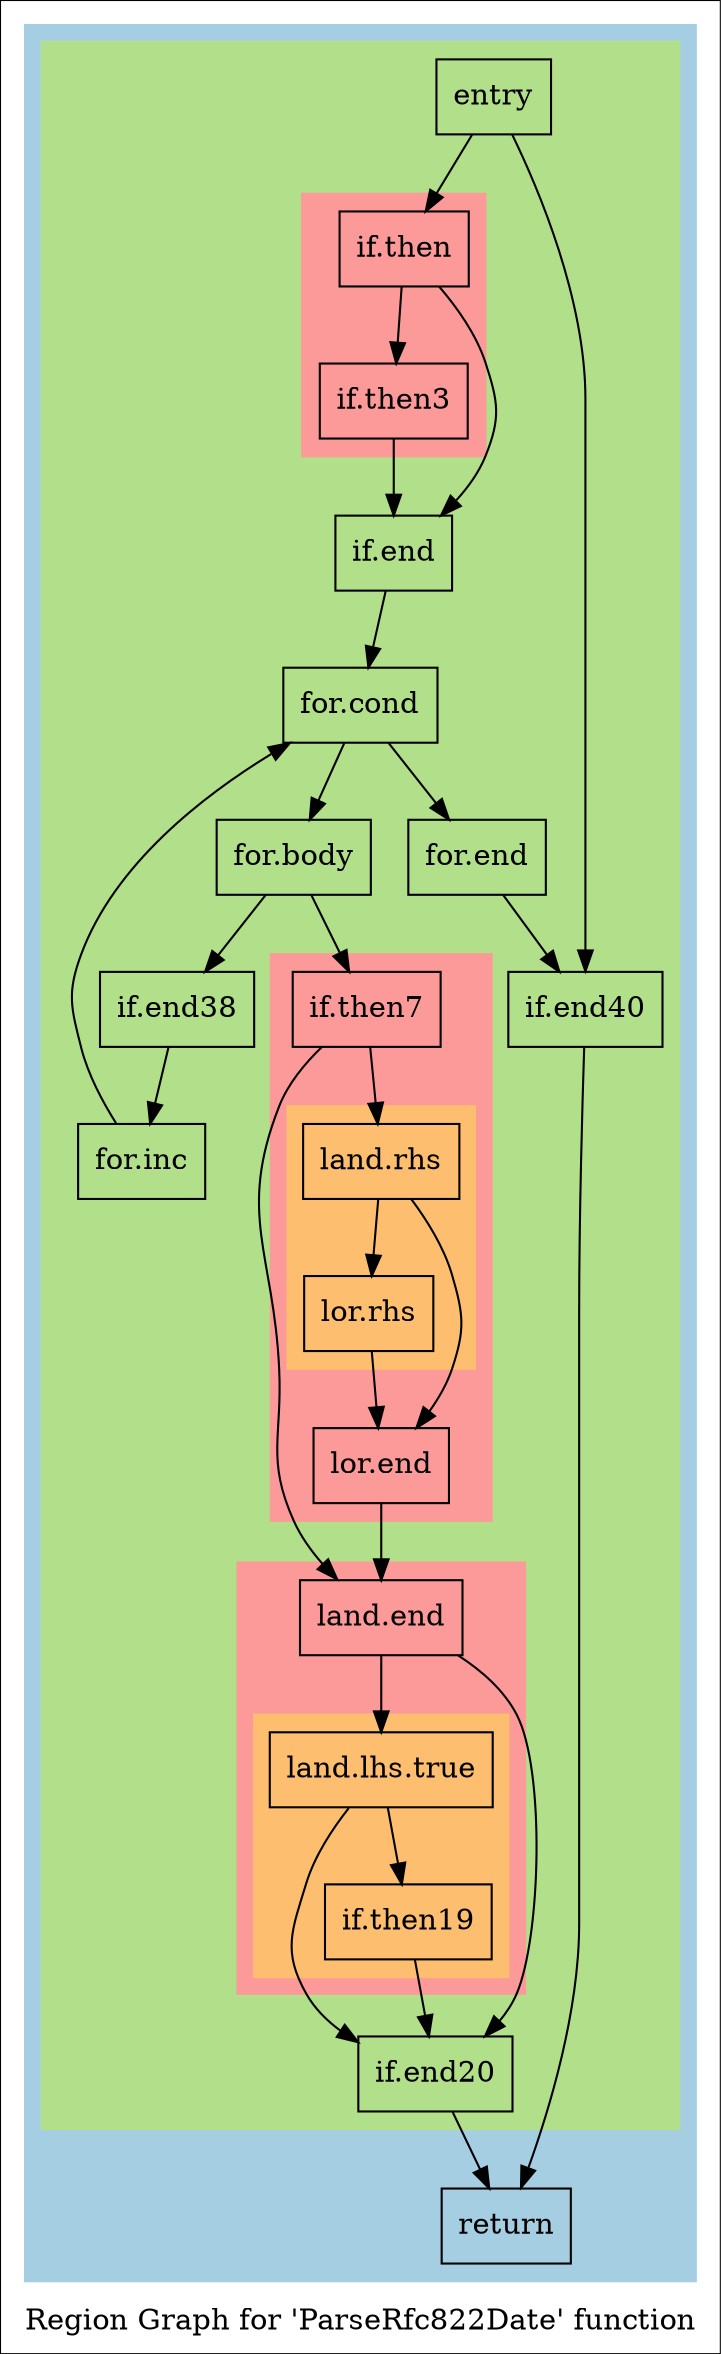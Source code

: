 digraph "Region Graph for 'ParseRfc822Date' function" {
	label="Region Graph for 'ParseRfc822Date' function";

	Node0x9b0100 [shape=record,label="{entry}"];
	Node0x9b0100 -> Node0x9b3f50;
	Node0x9b0100 -> Node0xa0c4e0;
	Node0x9b3f50 [shape=record,label="{if.then}"];
	Node0x9b3f50 -> Node0x9a1cc0;
	Node0x9b3f50 -> Node0x9fd550;
	Node0x9a1cc0 [shape=record,label="{if.then3}"];
	Node0x9a1cc0 -> Node0x9fd550;
	Node0x9fd550 [shape=record,label="{if.end}"];
	Node0x9fd550 -> Node0x9b07f0;
	Node0x9b07f0 [shape=record,label="{for.cond}"];
	Node0x9b07f0 -> Node0x9f27d0;
	Node0x9b07f0 -> Node0x99c0a0;
	Node0x9f27d0 [shape=record,label="{for.body}"];
	Node0x9f27d0 -> Node0x9fd790;
	Node0x9f27d0 -> Node0xa28000;
	Node0x9fd790 [shape=record,label="{if.end38}"];
	Node0x9fd790 -> Node0xa29310;
	Node0xa29310 [shape=record,label="{for.inc}"];
	Node0xa29310 -> Node0x9b07f0;
	Node0xa28000 [shape=record,label="{if.then7}"];
	Node0xa28000 -> Node0x9d7010;
	Node0xa28000 -> Node0x9995c0;
	Node0x9d7010 [shape=record,label="{land.rhs}"];
	Node0x9d7010 -> Node0xa1c2d0;
	Node0x9d7010 -> Node0xa23b10;
	Node0xa1c2d0 [shape=record,label="{lor.end}"];
	Node0xa1c2d0 -> Node0x9995c0;
	Node0x9995c0 [shape=record,label="{land.end}"];
	Node0x9995c0 -> Node0xa15630;
	Node0x9995c0 -> Node0x9d64e0;
	Node0xa15630 [shape=record,label="{land.lhs.true}"];
	Node0xa15630 -> Node0x997500;
	Node0xa15630 -> Node0x9d64e0;
	Node0x997500 [shape=record,label="{if.then19}"];
	Node0x997500 -> Node0x9d64e0;
	Node0x9d64e0 [shape=record,label="{if.end20}"];
	Node0x9d64e0 -> Node0xa29a10;
	Node0xa29a10 [shape=record,label="{return}"];
	Node0xa23b10 [shape=record,label="{lor.rhs}"];
	Node0xa23b10 -> Node0xa1c2d0;
	Node0x99c0a0 [shape=record,label="{for.end}"];
	Node0x99c0a0 -> Node0xa0c4e0;
	Node0xa0c4e0 [shape=record,label="{if.end40}"];
	Node0xa0c4e0 -> Node0xa29a10;
	colorscheme = "paired12"
        subgraph cluster_0x9c78b0 {
          label = "";
          style = filled;
          color = 1
          subgraph cluster_0xa68010 {
            label = "";
            style = filled;
            color = 3
            subgraph cluster_0xa55500 {
              label = "";
              style = filled;
              color = 5
              Node0x9b3f50;
              Node0x9a1cc0;
            }
            subgraph cluster_0xa547b0 {
              label = "";
              style = filled;
              color = 5
              subgraph cluster_0xa64050 {
                label = "";
                style = filled;
                color = 7
                Node0x9d7010;
                Node0xa23b10;
              }
              Node0xa28000;
              Node0xa1c2d0;
            }
            subgraph cluster_0xa5a660 {
              label = "";
              style = filled;
              color = 5
              subgraph cluster_0xa63e90 {
                label = "";
                style = filled;
                color = 7
                Node0xa15630;
                Node0x997500;
              }
              Node0x9995c0;
            }
            Node0x9b0100;
            Node0x9fd550;
            Node0x9b07f0;
            Node0x9f27d0;
            Node0x9fd790;
            Node0xa29310;
            Node0x9d64e0;
            Node0x99c0a0;
            Node0xa0c4e0;
          }
          Node0xa29a10;
        }
}
